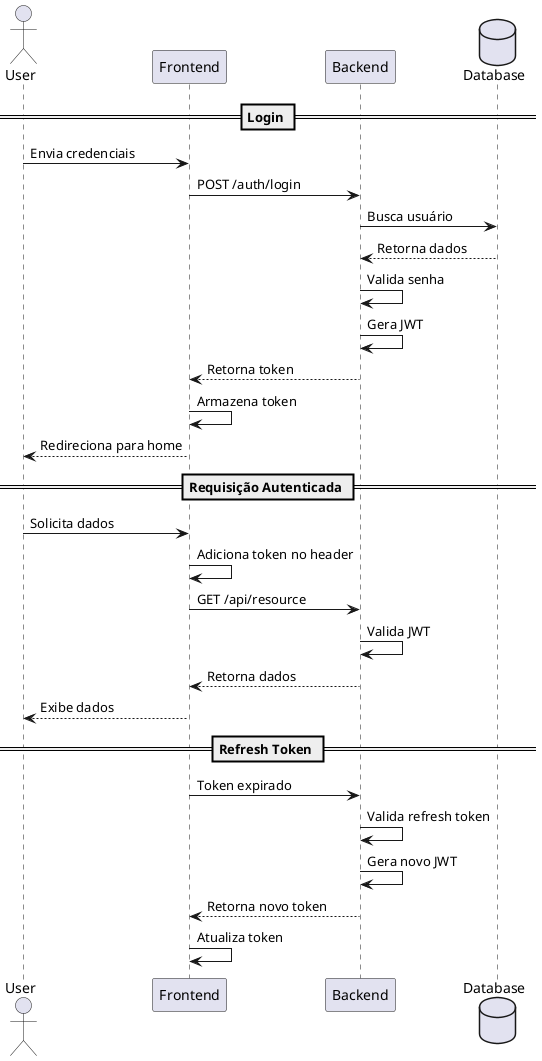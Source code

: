 @startuml Auth Flow

actor User
participant "Frontend" as FE
participant "Backend" as BE
database "Database" as DB

== Login ==
User -> FE: Envia credenciais
FE -> BE: POST /auth/login
BE -> DB: Busca usuário
DB --> BE: Retorna dados
BE -> BE: Valida senha
BE -> BE: Gera JWT
BE --> FE: Retorna token
FE -> FE: Armazena token
FE --> User: Redireciona para home

== Requisição Autenticada ==
User -> FE: Solicita dados
FE -> FE: Adiciona token no header
FE -> BE: GET /api/resource
BE -> BE: Valida JWT
BE --> FE: Retorna dados
FE --> User: Exibe dados

== Refresh Token ==
FE -> BE: Token expirado
BE -> BE: Valida refresh token
BE -> BE: Gera novo JWT
BE --> FE: Retorna novo token
FE -> FE: Atualiza token

@enduml 